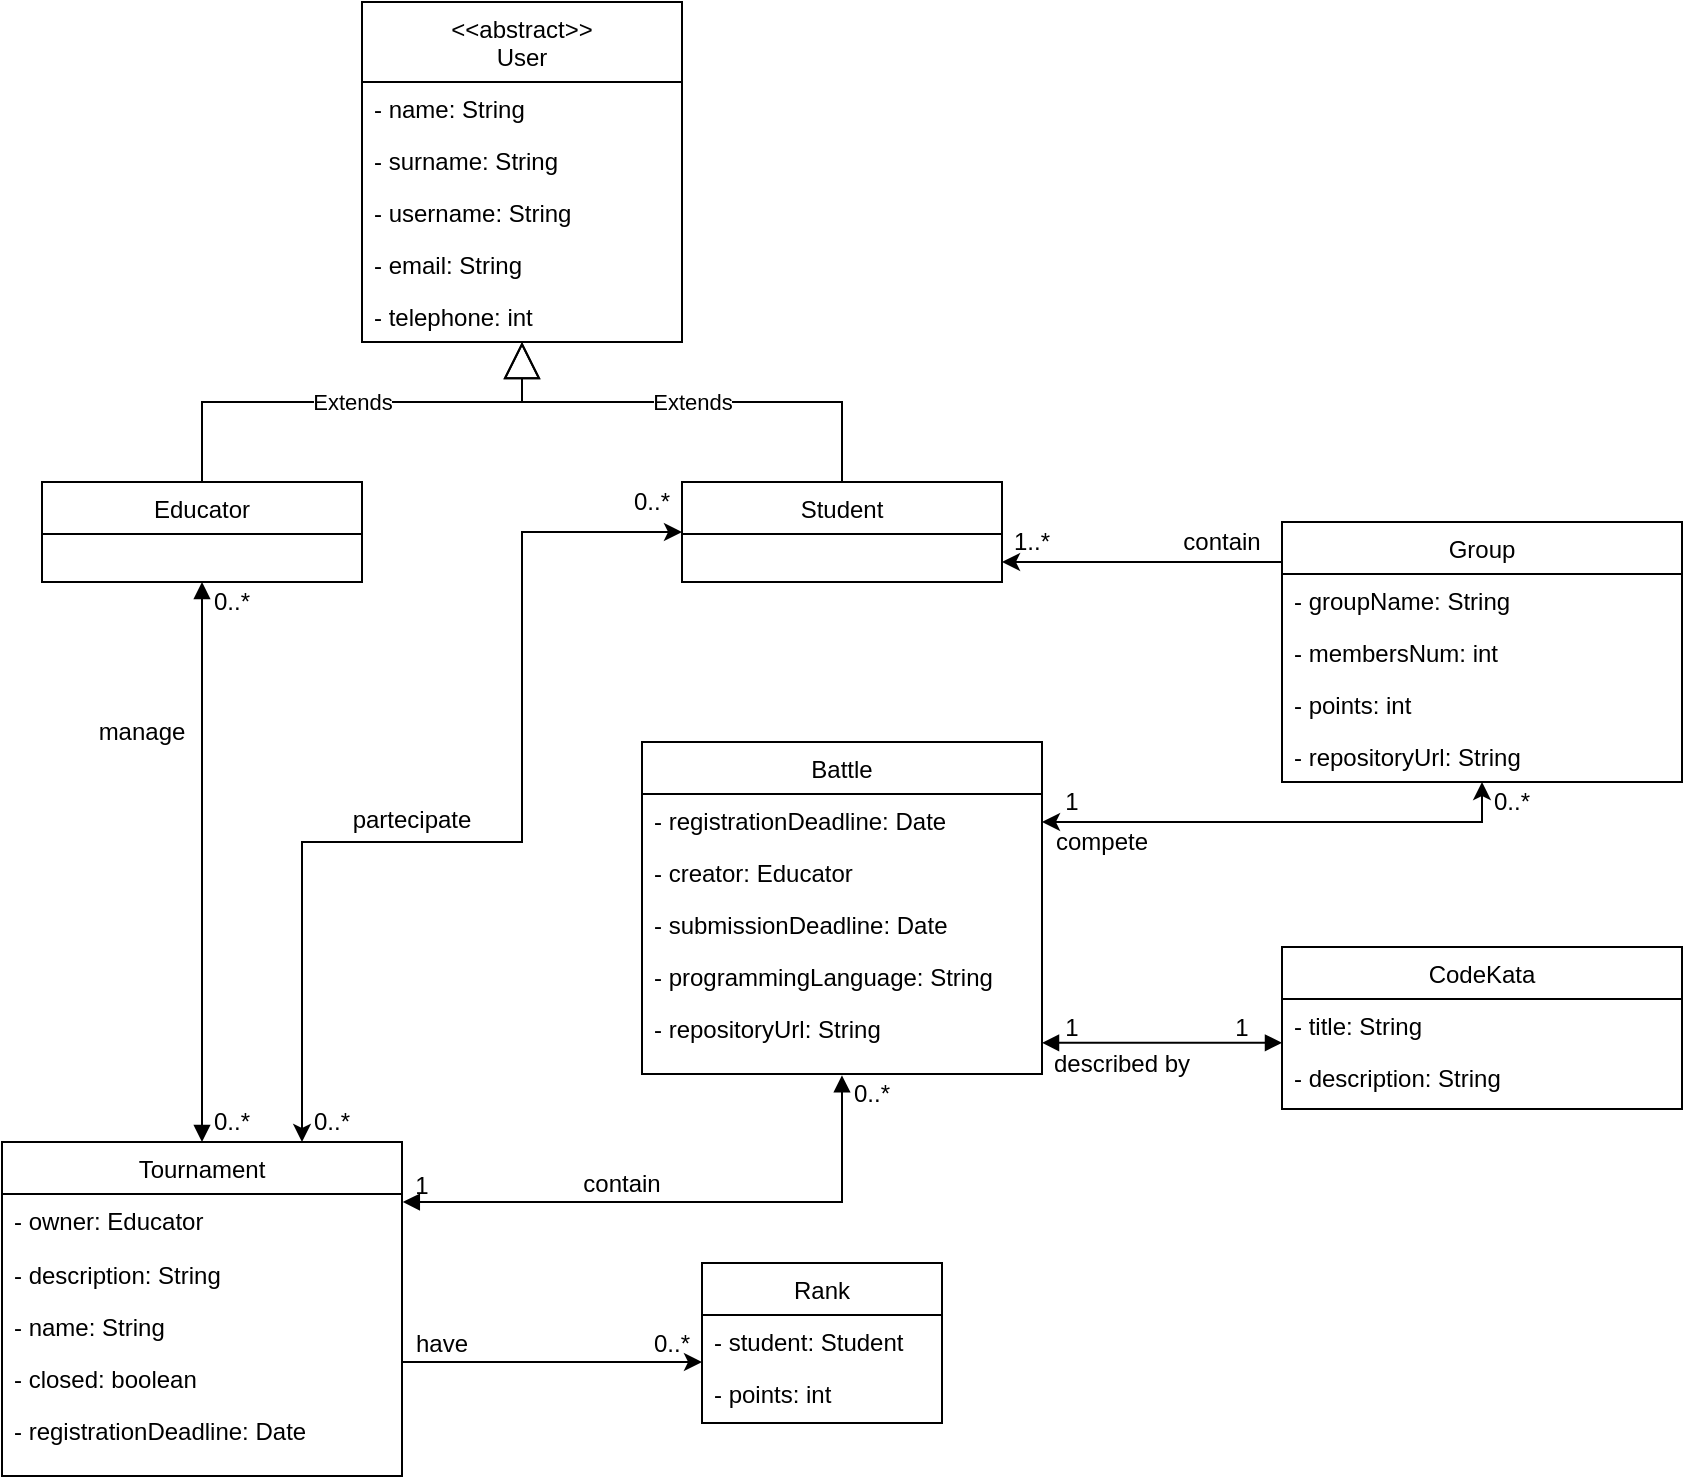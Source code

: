 <mxfile version="22.1.16" type="google">
  <diagram id="C5RBs43oDa-KdzZeNtuy" name="Page-1">
    <mxGraphModel grid="0" page="0" gridSize="10" guides="1" tooltips="1" connect="1" arrows="1" fold="1" pageScale="1" pageWidth="827" pageHeight="1169" math="0" shadow="0">
      <root>
        <mxCell id="WIyWlLk6GJQsqaUBKTNV-0" />
        <mxCell id="WIyWlLk6GJQsqaUBKTNV-1" parent="WIyWlLk6GJQsqaUBKTNV-0" />
        <mxCell id="zkfFHV4jXpPFQw0GAbJ--6" value="Student" style="swimlane;fontStyle=0;align=center;verticalAlign=top;childLayout=stackLayout;horizontal=1;startSize=26;horizontalStack=0;resizeParent=1;resizeLast=0;collapsible=0;marginBottom=0;rounded=0;shadow=0;strokeWidth=1;" vertex="1" parent="WIyWlLk6GJQsqaUBKTNV-1">
          <mxGeometry x="-80" y="120" width="160" height="50" as="geometry">
            <mxRectangle x="130" y="380" width="160" height="26" as="alternateBounds" />
          </mxGeometry>
        </mxCell>
        <mxCell id="NntwvHMBRXMQ4c4uphzn-2" value="Educator" style="swimlane;fontStyle=0;align=center;verticalAlign=top;childLayout=stackLayout;horizontal=1;startSize=26;horizontalStack=0;resizeParent=1;resizeLast=0;collapsible=0;marginBottom=0;rounded=0;shadow=0;strokeWidth=1;" vertex="1" parent="WIyWlLk6GJQsqaUBKTNV-1">
          <mxGeometry x="-400" y="120" width="160" height="50" as="geometry">
            <mxRectangle x="130" y="380" width="160" height="26" as="alternateBounds" />
          </mxGeometry>
        </mxCell>
        <mxCell id="NntwvHMBRXMQ4c4uphzn-8" value="&lt;&lt;abstract&gt;&gt;&#xa;User" style="swimlane;fontStyle=0;align=center;verticalAlign=top;childLayout=stackLayout;horizontal=1;startSize=40;horizontalStack=0;resizeParent=1;resizeLast=0;collapsible=0;marginBottom=0;rounded=0;shadow=0;strokeWidth=1;" vertex="1" parent="WIyWlLk6GJQsqaUBKTNV-1">
          <mxGeometry x="-240" y="-120" width="160" height="170" as="geometry">
            <mxRectangle x="130" y="380" width="160" height="26" as="alternateBounds" />
          </mxGeometry>
        </mxCell>
        <mxCell id="NntwvHMBRXMQ4c4uphzn-9" value="- name: String" style="text;align=left;verticalAlign=top;spacingLeft=4;spacingRight=4;overflow=hidden;rotatable=0;points=[[0,0.5],[1,0.5]];portConstraint=eastwest;" vertex="1" parent="NntwvHMBRXMQ4c4uphzn-8">
          <mxGeometry y="40" width="160" height="26" as="geometry" />
        </mxCell>
        <mxCell id="NntwvHMBRXMQ4c4uphzn-10" value="- surname: String" style="text;align=left;verticalAlign=top;spacingLeft=4;spacingRight=4;overflow=hidden;rotatable=0;points=[[0,0.5],[1,0.5]];portConstraint=eastwest;rounded=0;shadow=0;html=0;" vertex="1" parent="NntwvHMBRXMQ4c4uphzn-8">
          <mxGeometry y="66" width="160" height="26" as="geometry" />
        </mxCell>
        <mxCell id="x7Egm02rOAoTkwQpSutv-19" value="- username: String" style="text;align=left;verticalAlign=top;spacingLeft=4;spacingRight=4;overflow=hidden;rotatable=0;points=[[0,0.5],[1,0.5]];portConstraint=eastwest;rounded=0;shadow=0;html=0;" vertex="1" parent="NntwvHMBRXMQ4c4uphzn-8">
          <mxGeometry y="92" width="160" height="26" as="geometry" />
        </mxCell>
        <mxCell id="NntwvHMBRXMQ4c4uphzn-11" value="- email: String" style="text;align=left;verticalAlign=top;spacingLeft=4;spacingRight=4;overflow=hidden;rotatable=0;points=[[0,0.5],[1,0.5]];portConstraint=eastwest;rounded=0;shadow=0;html=0;" vertex="1" parent="NntwvHMBRXMQ4c4uphzn-8">
          <mxGeometry y="118" width="160" height="26" as="geometry" />
        </mxCell>
        <mxCell id="NntwvHMBRXMQ4c4uphzn-12" value="- telephone: int" style="text;align=left;verticalAlign=top;spacingLeft=4;spacingRight=4;overflow=hidden;rotatable=0;points=[[0,0.5],[1,0.5]];portConstraint=eastwest;rounded=0;shadow=0;html=0;" vertex="1" parent="NntwvHMBRXMQ4c4uphzn-8">
          <mxGeometry y="144" width="160" height="26" as="geometry" />
        </mxCell>
        <mxCell id="NntwvHMBRXMQ4c4uphzn-14" value="Extends" style="endArrow=block;endSize=16;endFill=0;html=1;rounded=0;entryX=0.5;entryY=1;entryDx=0;entryDy=0;exitX=0.5;exitY=0;exitDx=0;exitDy=0;" edge="1" parent="WIyWlLk6GJQsqaUBKTNV-1" source="NntwvHMBRXMQ4c4uphzn-2" target="NntwvHMBRXMQ4c4uphzn-8">
          <mxGeometry width="160" relative="1" as="geometry">
            <mxPoint x="260" y="60" as="sourcePoint" />
            <mxPoint x="420" y="60" as="targetPoint" />
            <Array as="points">
              <mxPoint x="-320" y="80" />
              <mxPoint x="-160" y="80" />
            </Array>
          </mxGeometry>
        </mxCell>
        <mxCell id="NntwvHMBRXMQ4c4uphzn-15" value="Extends" style="endArrow=block;endSize=16;endFill=0;html=1;rounded=0;exitX=0.5;exitY=0;exitDx=0;exitDy=0;entryX=0.5;entryY=1;entryDx=0;entryDy=0;" edge="1" parent="WIyWlLk6GJQsqaUBKTNV-1" source="zkfFHV4jXpPFQw0GAbJ--6" target="NntwvHMBRXMQ4c4uphzn-8">
          <mxGeometry width="160" relative="1" as="geometry">
            <mxPoint x="10" y="118" as="sourcePoint" />
            <mxPoint x="180" y="30" as="targetPoint" />
            <Array as="points">
              <mxPoint y="80" />
              <mxPoint x="-160" y="80" />
            </Array>
          </mxGeometry>
        </mxCell>
        <mxCell id="NntwvHMBRXMQ4c4uphzn-16" value="Tournament" style="swimlane;fontStyle=0;align=center;verticalAlign=top;childLayout=stackLayout;horizontal=1;startSize=26;horizontalStack=0;resizeParent=1;resizeLast=0;collapsible=0;marginBottom=0;rounded=0;shadow=0;strokeWidth=1;container=1;" vertex="1" parent="WIyWlLk6GJQsqaUBKTNV-1">
          <mxGeometry x="-420" y="450" width="200" height="167" as="geometry">
            <mxRectangle x="130" y="380" width="160" height="26" as="alternateBounds" />
          </mxGeometry>
        </mxCell>
        <mxCell id="x7Egm02rOAoTkwQpSutv-9" value="- owner: Educator" style="text;align=left;verticalAlign=top;spacingLeft=4;spacingRight=4;overflow=hidden;rotatable=0;points=[[0,0.5],[1,0.5]];portConstraint=eastwest;" vertex="1" parent="NntwvHMBRXMQ4c4uphzn-16">
          <mxGeometry y="26" width="200" height="27" as="geometry" />
        </mxCell>
        <mxCell id="NntwvHMBRXMQ4c4uphzn-65" value="- description: String" style="text;align=left;verticalAlign=top;spacingLeft=4;spacingRight=4;overflow=hidden;rotatable=0;points=[[0,0.5],[1,0.5]];portConstraint=eastwest;" vertex="1" parent="NntwvHMBRXMQ4c4uphzn-16">
          <mxGeometry y="53" width="200" height="26" as="geometry" />
        </mxCell>
        <mxCell id="NntwvHMBRXMQ4c4uphzn-17" value="- name: String" style="text;align=left;verticalAlign=top;spacingLeft=4;spacingRight=4;overflow=hidden;rotatable=0;points=[[0,0.5],[1,0.5]];portConstraint=eastwest;" vertex="1" parent="NntwvHMBRXMQ4c4uphzn-16">
          <mxGeometry y="79" width="200" height="26" as="geometry" />
        </mxCell>
        <mxCell id="4_5ZysYQ5iBVSyBId7Nf-1" value="- closed: boolean" style="text;align=left;verticalAlign=top;spacingLeft=4;spacingRight=4;overflow=hidden;rotatable=0;points=[[0,0.5],[1,0.5]];portConstraint=eastwest;" vertex="1" parent="NntwvHMBRXMQ4c4uphzn-16">
          <mxGeometry y="105" width="200" height="26" as="geometry" />
        </mxCell>
        <mxCell id="NntwvHMBRXMQ4c4uphzn-18" value="- registrationDeadline: Date" style="text;align=left;verticalAlign=top;spacingLeft=4;spacingRight=4;overflow=hidden;rotatable=0;points=[[0,0.5],[1,0.5]];portConstraint=eastwest;rounded=0;shadow=0;html=0;" vertex="1" parent="NntwvHMBRXMQ4c4uphzn-16">
          <mxGeometry y="131" width="200" height="36" as="geometry" />
        </mxCell>
        <mxCell id="NntwvHMBRXMQ4c4uphzn-22" value="Rank" style="swimlane;fontStyle=0;align=center;verticalAlign=top;childLayout=stackLayout;horizontal=1;startSize=26;horizontalStack=0;resizeParent=1;resizeLast=0;collapsible=0;marginBottom=0;rounded=0;shadow=0;strokeWidth=1;" vertex="1" parent="WIyWlLk6GJQsqaUBKTNV-1">
          <mxGeometry x="-70" y="510.5" width="120" height="80" as="geometry">
            <mxRectangle x="130" y="380" width="160" height="26" as="alternateBounds" />
          </mxGeometry>
        </mxCell>
        <mxCell id="NntwvHMBRXMQ4c4uphzn-41" value="- student: Student" style="text;align=left;verticalAlign=top;spacingLeft=4;spacingRight=4;overflow=hidden;rotatable=0;points=[[0,0.5],[1,0.5]];portConstraint=eastwest;" vertex="1" parent="NntwvHMBRXMQ4c4uphzn-22">
          <mxGeometry y="26" width="120" height="26" as="geometry" />
        </mxCell>
        <mxCell id="JFgk67MKdeoeGzGile2r-11" value="- points: int" style="text;align=left;verticalAlign=top;spacingLeft=4;spacingRight=4;overflow=hidden;rotatable=0;points=[[0,0.5],[1,0.5]];portConstraint=eastwest;rounded=0;shadow=0;html=0;" vertex="1" parent="NntwvHMBRXMQ4c4uphzn-22">
          <mxGeometry y="52" width="120" height="26" as="geometry" />
        </mxCell>
        <mxCell id="NntwvHMBRXMQ4c4uphzn-27" value="Group" style="swimlane;fontStyle=0;align=center;verticalAlign=top;childLayout=stackLayout;horizontal=1;startSize=26;horizontalStack=0;resizeParent=1;resizeLast=0;collapsible=0;marginBottom=0;rounded=0;shadow=0;strokeWidth=1;" vertex="1" parent="WIyWlLk6GJQsqaUBKTNV-1">
          <mxGeometry x="220" y="140" width="200" height="130" as="geometry">
            <mxRectangle x="130" y="380" width="160" height="26" as="alternateBounds" />
          </mxGeometry>
        </mxCell>
        <mxCell id="NntwvHMBRXMQ4c4uphzn-40" value="- groupName: String" style="text;align=left;verticalAlign=top;spacingLeft=4;spacingRight=4;overflow=hidden;rotatable=0;points=[[0,0.5],[1,0.5]];portConstraint=eastwest;" vertex="1" parent="NntwvHMBRXMQ4c4uphzn-27">
          <mxGeometry y="26" width="200" height="26" as="geometry" />
        </mxCell>
        <mxCell id="NntwvHMBRXMQ4c4uphzn-28" value="- membersNum: int" style="text;align=left;verticalAlign=top;spacingLeft=4;spacingRight=4;overflow=hidden;rotatable=0;points=[[0,0.5],[1,0.5]];portConstraint=eastwest;" vertex="1" parent="NntwvHMBRXMQ4c4uphzn-27">
          <mxGeometry y="52" width="200" height="26" as="geometry" />
        </mxCell>
        <mxCell id="NntwvHMBRXMQ4c4uphzn-24" value="- points: int" style="text;align=left;verticalAlign=top;spacingLeft=4;spacingRight=4;overflow=hidden;rotatable=0;points=[[0,0.5],[1,0.5]];portConstraint=eastwest;rounded=0;shadow=0;html=0;" vertex="1" parent="NntwvHMBRXMQ4c4uphzn-27">
          <mxGeometry y="78" width="200" height="26" as="geometry" />
        </mxCell>
        <mxCell id="NntwvHMBRXMQ4c4uphzn-82" value="- repositoryUrl: String" style="text;align=left;verticalAlign=top;spacingLeft=4;spacingRight=4;overflow=hidden;rotatable=0;points=[[0,0.5],[1,0.5]];portConstraint=eastwest;" vertex="1" parent="NntwvHMBRXMQ4c4uphzn-27">
          <mxGeometry y="104" width="200" height="26" as="geometry" />
        </mxCell>
        <mxCell id="NntwvHMBRXMQ4c4uphzn-62" value="" style="endArrow=block;startArrow=block;endFill=1;startFill=1;html=1;rounded=0;entryX=0.5;entryY=1.019;entryDx=0;entryDy=0;exitX=1.002;exitY=0.154;exitDx=0;exitDy=0;exitPerimeter=0;entryPerimeter=0;" edge="1" parent="WIyWlLk6GJQsqaUBKTNV-1" target="NntwvHMBRXMQ4c4uphzn-94">
          <mxGeometry width="160" relative="1" as="geometry">
            <mxPoint x="-219.6" y="480.004" as="sourcePoint" />
            <mxPoint x="-100" y="519.66" as="targetPoint" />
            <Array as="points">
              <mxPoint x="-160" y="480" />
              <mxPoint y="480" />
            </Array>
          </mxGeometry>
        </mxCell>
        <mxCell id="NntwvHMBRXMQ4c4uphzn-63" value="1" style="text;html=1;strokeColor=none;fillColor=none;align=center;verticalAlign=middle;whiteSpace=wrap;rounded=0;" vertex="1" parent="WIyWlLk6GJQsqaUBKTNV-1">
          <mxGeometry x="-220" y="464" width="20" height="16" as="geometry" />
        </mxCell>
        <mxCell id="NntwvHMBRXMQ4c4uphzn-64" value="&lt;font color=&quot;#000000&quot;&gt;0..*&lt;/font&gt;" style="text;html=1;strokeColor=none;fillColor=none;align=center;verticalAlign=middle;whiteSpace=wrap;rounded=0;labelBackgroundColor=none;fontColor=#3333FF;" vertex="1" parent="WIyWlLk6GJQsqaUBKTNV-1">
          <mxGeometry x="5" y="417.5" width="20" height="16" as="geometry" />
        </mxCell>
        <mxCell id="NntwvHMBRXMQ4c4uphzn-90" value="Battle" style="swimlane;fontStyle=0;align=center;verticalAlign=top;childLayout=stackLayout;horizontal=1;startSize=26;horizontalStack=0;resizeParent=1;resizeLast=0;collapsible=0;marginBottom=0;rounded=0;shadow=0;strokeWidth=1;" vertex="1" parent="WIyWlLk6GJQsqaUBKTNV-1">
          <mxGeometry x="-100" y="250" width="200" height="166" as="geometry">
            <mxRectangle x="130" y="380" width="160" height="26" as="alternateBounds" />
          </mxGeometry>
        </mxCell>
        <mxCell id="NntwvHMBRXMQ4c4uphzn-91" value="- registrationDeadline: Date" style="text;align=left;verticalAlign=top;spacingLeft=4;spacingRight=4;overflow=hidden;rotatable=0;points=[[0,0.5],[1,0.5]];portConstraint=eastwest;" vertex="1" parent="NntwvHMBRXMQ4c4uphzn-90">
          <mxGeometry y="26" width="200" height="26" as="geometry" />
        </mxCell>
        <mxCell id="x7Egm02rOAoTkwQpSutv-10" value="- creator: Educator" style="text;align=left;verticalAlign=top;spacingLeft=4;spacingRight=4;overflow=hidden;rotatable=0;points=[[0,0.5],[1,0.5]];portConstraint=eastwest;" vertex="1" parent="NntwvHMBRXMQ4c4uphzn-90">
          <mxGeometry y="52" width="200" height="26" as="geometry" />
        </mxCell>
        <mxCell id="NntwvHMBRXMQ4c4uphzn-93" value="- submissionDeadline: Date" style="text;align=left;verticalAlign=top;spacingLeft=4;spacingRight=4;overflow=hidden;rotatable=0;points=[[0,0.5],[1,0.5]];portConstraint=eastwest;" vertex="1" parent="NntwvHMBRXMQ4c4uphzn-90">
          <mxGeometry y="78" width="200" height="26" as="geometry" />
        </mxCell>
        <mxCell id="x7Egm02rOAoTkwQpSutv-1" value="- programmingLanguage: String" style="text;align=left;verticalAlign=top;spacingLeft=4;spacingRight=4;overflow=hidden;rotatable=0;points=[[0,0.5],[1,0.5]];portConstraint=eastwest;rounded=0;shadow=0;html=0;" vertex="1" parent="NntwvHMBRXMQ4c4uphzn-90">
          <mxGeometry y="104" width="200" height="26" as="geometry" />
        </mxCell>
        <mxCell id="NntwvHMBRXMQ4c4uphzn-94" value="- repositoryUrl: String" style="text;align=left;verticalAlign=top;spacingLeft=4;spacingRight=4;overflow=hidden;rotatable=0;points=[[0,0.5],[1,0.5]];portConstraint=eastwest;rounded=0;shadow=0;html=0;" vertex="1" parent="NntwvHMBRXMQ4c4uphzn-90">
          <mxGeometry y="130" width="200" height="36" as="geometry" />
        </mxCell>
        <mxCell id="x7Egm02rOAoTkwQpSutv-2" value="" style="endArrow=block;startArrow=block;endFill=1;startFill=1;html=1;rounded=0;exitX=0.5;exitY=1;exitDx=0;exitDy=0;entryX=0.5;entryY=0;entryDx=0;entryDy=0;" edge="1" parent="WIyWlLk6GJQsqaUBKTNV-1" source="NntwvHMBRXMQ4c4uphzn-2" target="NntwvHMBRXMQ4c4uphzn-16">
          <mxGeometry width="160" relative="1" as="geometry">
            <mxPoint x="-350" y="268.0" as="sourcePoint" />
            <mxPoint x="-230" y="268.0" as="targetPoint" />
          </mxGeometry>
        </mxCell>
        <mxCell id="x7Egm02rOAoTkwQpSutv-3" value="0..*" style="text;html=1;strokeColor=none;fillColor=none;align=center;verticalAlign=middle;whiteSpace=wrap;rounded=0;" vertex="1" parent="WIyWlLk6GJQsqaUBKTNV-1">
          <mxGeometry x="-320" y="430" width="30" height="20" as="geometry" />
        </mxCell>
        <mxCell id="x7Egm02rOAoTkwQpSutv-4" value="0..*" style="text;html=1;strokeColor=none;fillColor=none;align=center;verticalAlign=middle;whiteSpace=wrap;rounded=0;" vertex="1" parent="WIyWlLk6GJQsqaUBKTNV-1">
          <mxGeometry x="-320" y="170" width="30" height="20" as="geometry" />
        </mxCell>
        <mxCell id="x7Egm02rOAoTkwQpSutv-6" value="" style="endArrow=classic;startArrow=classic;html=1;rounded=0;exitX=0.75;exitY=0;exitDx=0;exitDy=0;entryX=0;entryY=0.5;entryDx=0;entryDy=0;" edge="1" parent="WIyWlLk6GJQsqaUBKTNV-1" source="NntwvHMBRXMQ4c4uphzn-16" target="zkfFHV4jXpPFQw0GAbJ--6">
          <mxGeometry width="50" height="50" relative="1" as="geometry">
            <mxPoint x="-260" y="300" as="sourcePoint" />
            <mxPoint x="-100" y="300" as="targetPoint" />
            <Array as="points">
              <mxPoint x="-270" y="300" />
              <mxPoint x="-160" y="300" />
              <mxPoint x="-160" y="145" />
            </Array>
          </mxGeometry>
        </mxCell>
        <mxCell id="x7Egm02rOAoTkwQpSutv-7" value="0..*" style="text;html=1;strokeColor=none;fillColor=none;align=center;verticalAlign=middle;whiteSpace=wrap;rounded=0;" vertex="1" parent="WIyWlLk6GJQsqaUBKTNV-1">
          <mxGeometry x="-110" y="120" width="30" height="20" as="geometry" />
        </mxCell>
        <mxCell id="x7Egm02rOAoTkwQpSutv-8" value="0..*" style="text;html=1;strokeColor=none;fillColor=none;align=center;verticalAlign=middle;whiteSpace=wrap;rounded=0;" vertex="1" parent="WIyWlLk6GJQsqaUBKTNV-1">
          <mxGeometry x="-270" y="430" width="30" height="20" as="geometry" />
        </mxCell>
        <mxCell id="x7Egm02rOAoTkwQpSutv-11" value="manage" style="text;html=1;strokeColor=none;fillColor=none;align=center;verticalAlign=middle;whiteSpace=wrap;rounded=0;" vertex="1" parent="WIyWlLk6GJQsqaUBKTNV-1">
          <mxGeometry x="-380" y="170" width="60" height="150" as="geometry" />
        </mxCell>
        <mxCell id="x7Egm02rOAoTkwQpSutv-13" value="partecipate" style="text;html=1;strokeColor=none;fillColor=none;align=center;verticalAlign=middle;whiteSpace=wrap;rounded=0;" vertex="1" parent="WIyWlLk6GJQsqaUBKTNV-1">
          <mxGeometry x="-270" y="280" width="110" height="18" as="geometry" />
        </mxCell>
        <mxCell id="x7Egm02rOAoTkwQpSutv-14" value="contain" style="text;html=1;strokeColor=none;fillColor=none;align=center;verticalAlign=middle;whiteSpace=wrap;rounded=0;" vertex="1" parent="WIyWlLk6GJQsqaUBKTNV-1">
          <mxGeometry x="-220" y="461" width="220" height="19" as="geometry" />
        </mxCell>
        <mxCell id="x7Egm02rOAoTkwQpSutv-15" value="have" style="text;html=1;strokeColor=none;fillColor=none;align=center;verticalAlign=middle;whiteSpace=wrap;rounded=0;" vertex="1" parent="WIyWlLk6GJQsqaUBKTNV-1">
          <mxGeometry x="-220" y="541" width="40" height="19" as="geometry" />
        </mxCell>
        <mxCell id="x7Egm02rOAoTkwQpSutv-39" value="" style="endArrow=classic;startArrow=classic;html=1;rounded=0;exitX=1;exitY=0.5;exitDx=0;exitDy=0;entryX=0;entryY=0;entryDx=0;entryDy=0;" edge="1" parent="WIyWlLk6GJQsqaUBKTNV-1" target="x7Egm02rOAoTkwQpSutv-42">
          <mxGeometry width="50" height="50" relative="1" as="geometry">
            <mxPoint x="100" y="290" as="sourcePoint" />
            <mxPoint x="220" y="290" as="targetPoint" />
            <Array as="points">
              <mxPoint x="320" y="290" />
            </Array>
          </mxGeometry>
        </mxCell>
        <mxCell id="x7Egm02rOAoTkwQpSutv-40" value="" style="endArrow=none;startArrow=classic;html=1;rounded=0;entryX=0;entryY=0.5;entryDx=0;entryDy=0;endFill=0;" edge="1" parent="WIyWlLk6GJQsqaUBKTNV-1">
          <mxGeometry width="50" height="50" relative="1" as="geometry">
            <mxPoint x="80" y="160" as="sourcePoint" />
            <mxPoint x="220" y="160" as="targetPoint" />
            <Array as="points" />
          </mxGeometry>
        </mxCell>
        <mxCell id="x7Egm02rOAoTkwQpSutv-41" value="compete" style="text;html=1;strokeColor=none;fillColor=none;align=center;verticalAlign=middle;whiteSpace=wrap;rounded=0;" vertex="1" parent="WIyWlLk6GJQsqaUBKTNV-1">
          <mxGeometry x="100" y="290" width="60" height="20" as="geometry" />
        </mxCell>
        <mxCell id="x7Egm02rOAoTkwQpSutv-42" value="0..*" style="text;html=1;strokeColor=none;fillColor=none;align=center;verticalAlign=middle;whiteSpace=wrap;rounded=0;" vertex="1" parent="WIyWlLk6GJQsqaUBKTNV-1">
          <mxGeometry x="320" y="270" width="30" height="20" as="geometry" />
        </mxCell>
        <mxCell id="x7Egm02rOAoTkwQpSutv-43" value="1" style="text;html=1;strokeColor=none;fillColor=none;align=center;verticalAlign=middle;whiteSpace=wrap;rounded=0;" vertex="1" parent="WIyWlLk6GJQsqaUBKTNV-1">
          <mxGeometry x="100" y="270" width="30" height="20" as="geometry" />
        </mxCell>
        <mxCell id="x7Egm02rOAoTkwQpSutv-45" value="1..*" style="text;html=1;strokeColor=none;fillColor=none;align=center;verticalAlign=middle;whiteSpace=wrap;rounded=0;" vertex="1" parent="WIyWlLk6GJQsqaUBKTNV-1">
          <mxGeometry x="80" y="140" width="30" height="20" as="geometry" />
        </mxCell>
        <mxCell id="x7Egm02rOAoTkwQpSutv-46" value="contain" style="text;html=1;strokeColor=none;fillColor=none;align=center;verticalAlign=middle;whiteSpace=wrap;rounded=0;" vertex="1" parent="WIyWlLk6GJQsqaUBKTNV-1">
          <mxGeometry x="160" y="140" width="60" height="20" as="geometry" />
        </mxCell>
        <mxCell id="NntwvHMBRXMQ4c4uphzn-42" value="CodeKata" style="swimlane;fontStyle=0;align=center;verticalAlign=top;childLayout=stackLayout;horizontal=1;startSize=26;horizontalStack=0;resizeParent=1;resizeLast=0;collapsible=0;marginBottom=0;rounded=0;shadow=0;strokeWidth=1;" vertex="1" parent="WIyWlLk6GJQsqaUBKTNV-1">
          <mxGeometry x="220" y="352.5" width="200" height="81" as="geometry">
            <mxRectangle x="130" y="380" width="160" height="26" as="alternateBounds" />
          </mxGeometry>
        </mxCell>
        <mxCell id="NntwvHMBRXMQ4c4uphzn-44" value="- title: String" style="text;align=left;verticalAlign=top;spacingLeft=4;spacingRight=4;overflow=hidden;rotatable=0;points=[[0,0.5],[1,0.5]];portConstraint=eastwest;rounded=0;shadow=0;html=0;" vertex="1" parent="NntwvHMBRXMQ4c4uphzn-42">
          <mxGeometry y="26" width="200" height="26" as="geometry" />
        </mxCell>
        <mxCell id="NntwvHMBRXMQ4c4uphzn-45" value="- description: String" style="text;align=left;verticalAlign=top;spacingLeft=4;spacingRight=4;overflow=hidden;rotatable=0;points=[[0,0.5],[1,0.5]];portConstraint=eastwest;rounded=0;shadow=0;html=0;" vertex="1" parent="NntwvHMBRXMQ4c4uphzn-42">
          <mxGeometry y="52" width="200" height="26" as="geometry" />
        </mxCell>
        <mxCell id="NntwvHMBRXMQ4c4uphzn-56" value="" style="endArrow=block;startArrow=block;endFill=1;startFill=1;html=1;rounded=0;" edge="1" parent="WIyWlLk6GJQsqaUBKTNV-1">
          <mxGeometry width="160" relative="1" as="geometry">
            <mxPoint x="100" y="400.41" as="sourcePoint" />
            <mxPoint x="220" y="400.41" as="targetPoint" />
          </mxGeometry>
        </mxCell>
        <mxCell id="NntwvHMBRXMQ4c4uphzn-57" value="1" style="text;html=1;strokeColor=none;fillColor=none;align=center;verticalAlign=middle;whiteSpace=wrap;rounded=0;" vertex="1" parent="WIyWlLk6GJQsqaUBKTNV-1">
          <mxGeometry x="105" y="385" width="20" height="16" as="geometry" />
        </mxCell>
        <mxCell id="NntwvHMBRXMQ4c4uphzn-58" value="1" style="text;html=1;strokeColor=none;fillColor=none;align=center;verticalAlign=middle;whiteSpace=wrap;rounded=0;" vertex="1" parent="WIyWlLk6GJQsqaUBKTNV-1">
          <mxGeometry x="190" y="385" width="20" height="16" as="geometry" />
        </mxCell>
        <mxCell id="x7Egm02rOAoTkwQpSutv-16" value="described by" style="text;html=1;strokeColor=none;fillColor=none;align=center;verticalAlign=middle;whiteSpace=wrap;rounded=0;" vertex="1" parent="WIyWlLk6GJQsqaUBKTNV-1">
          <mxGeometry x="100" y="401" width="80" height="19" as="geometry" />
        </mxCell>
        <mxCell id="JFgk67MKdeoeGzGile2r-13" value="" style="endArrow=classic;html=1;rounded=0;edgeStyle=orthogonalEdgeStyle;" edge="1" parent="WIyWlLk6GJQsqaUBKTNV-1">
          <mxGeometry width="50" height="50" relative="1" as="geometry">
            <mxPoint x="-220" y="560" as="sourcePoint" />
            <mxPoint x="-70" y="560" as="targetPoint" />
          </mxGeometry>
        </mxCell>
        <mxCell id="JFgk67MKdeoeGzGile2r-14" value="0..*" style="text;html=1;strokeColor=none;fillColor=none;align=center;verticalAlign=middle;whiteSpace=wrap;rounded=0;" vertex="1" parent="WIyWlLk6GJQsqaUBKTNV-1">
          <mxGeometry x="-100" y="541" width="30" height="19" as="geometry" />
        </mxCell>
      </root>
    </mxGraphModel>
  </diagram>
</mxfile>
